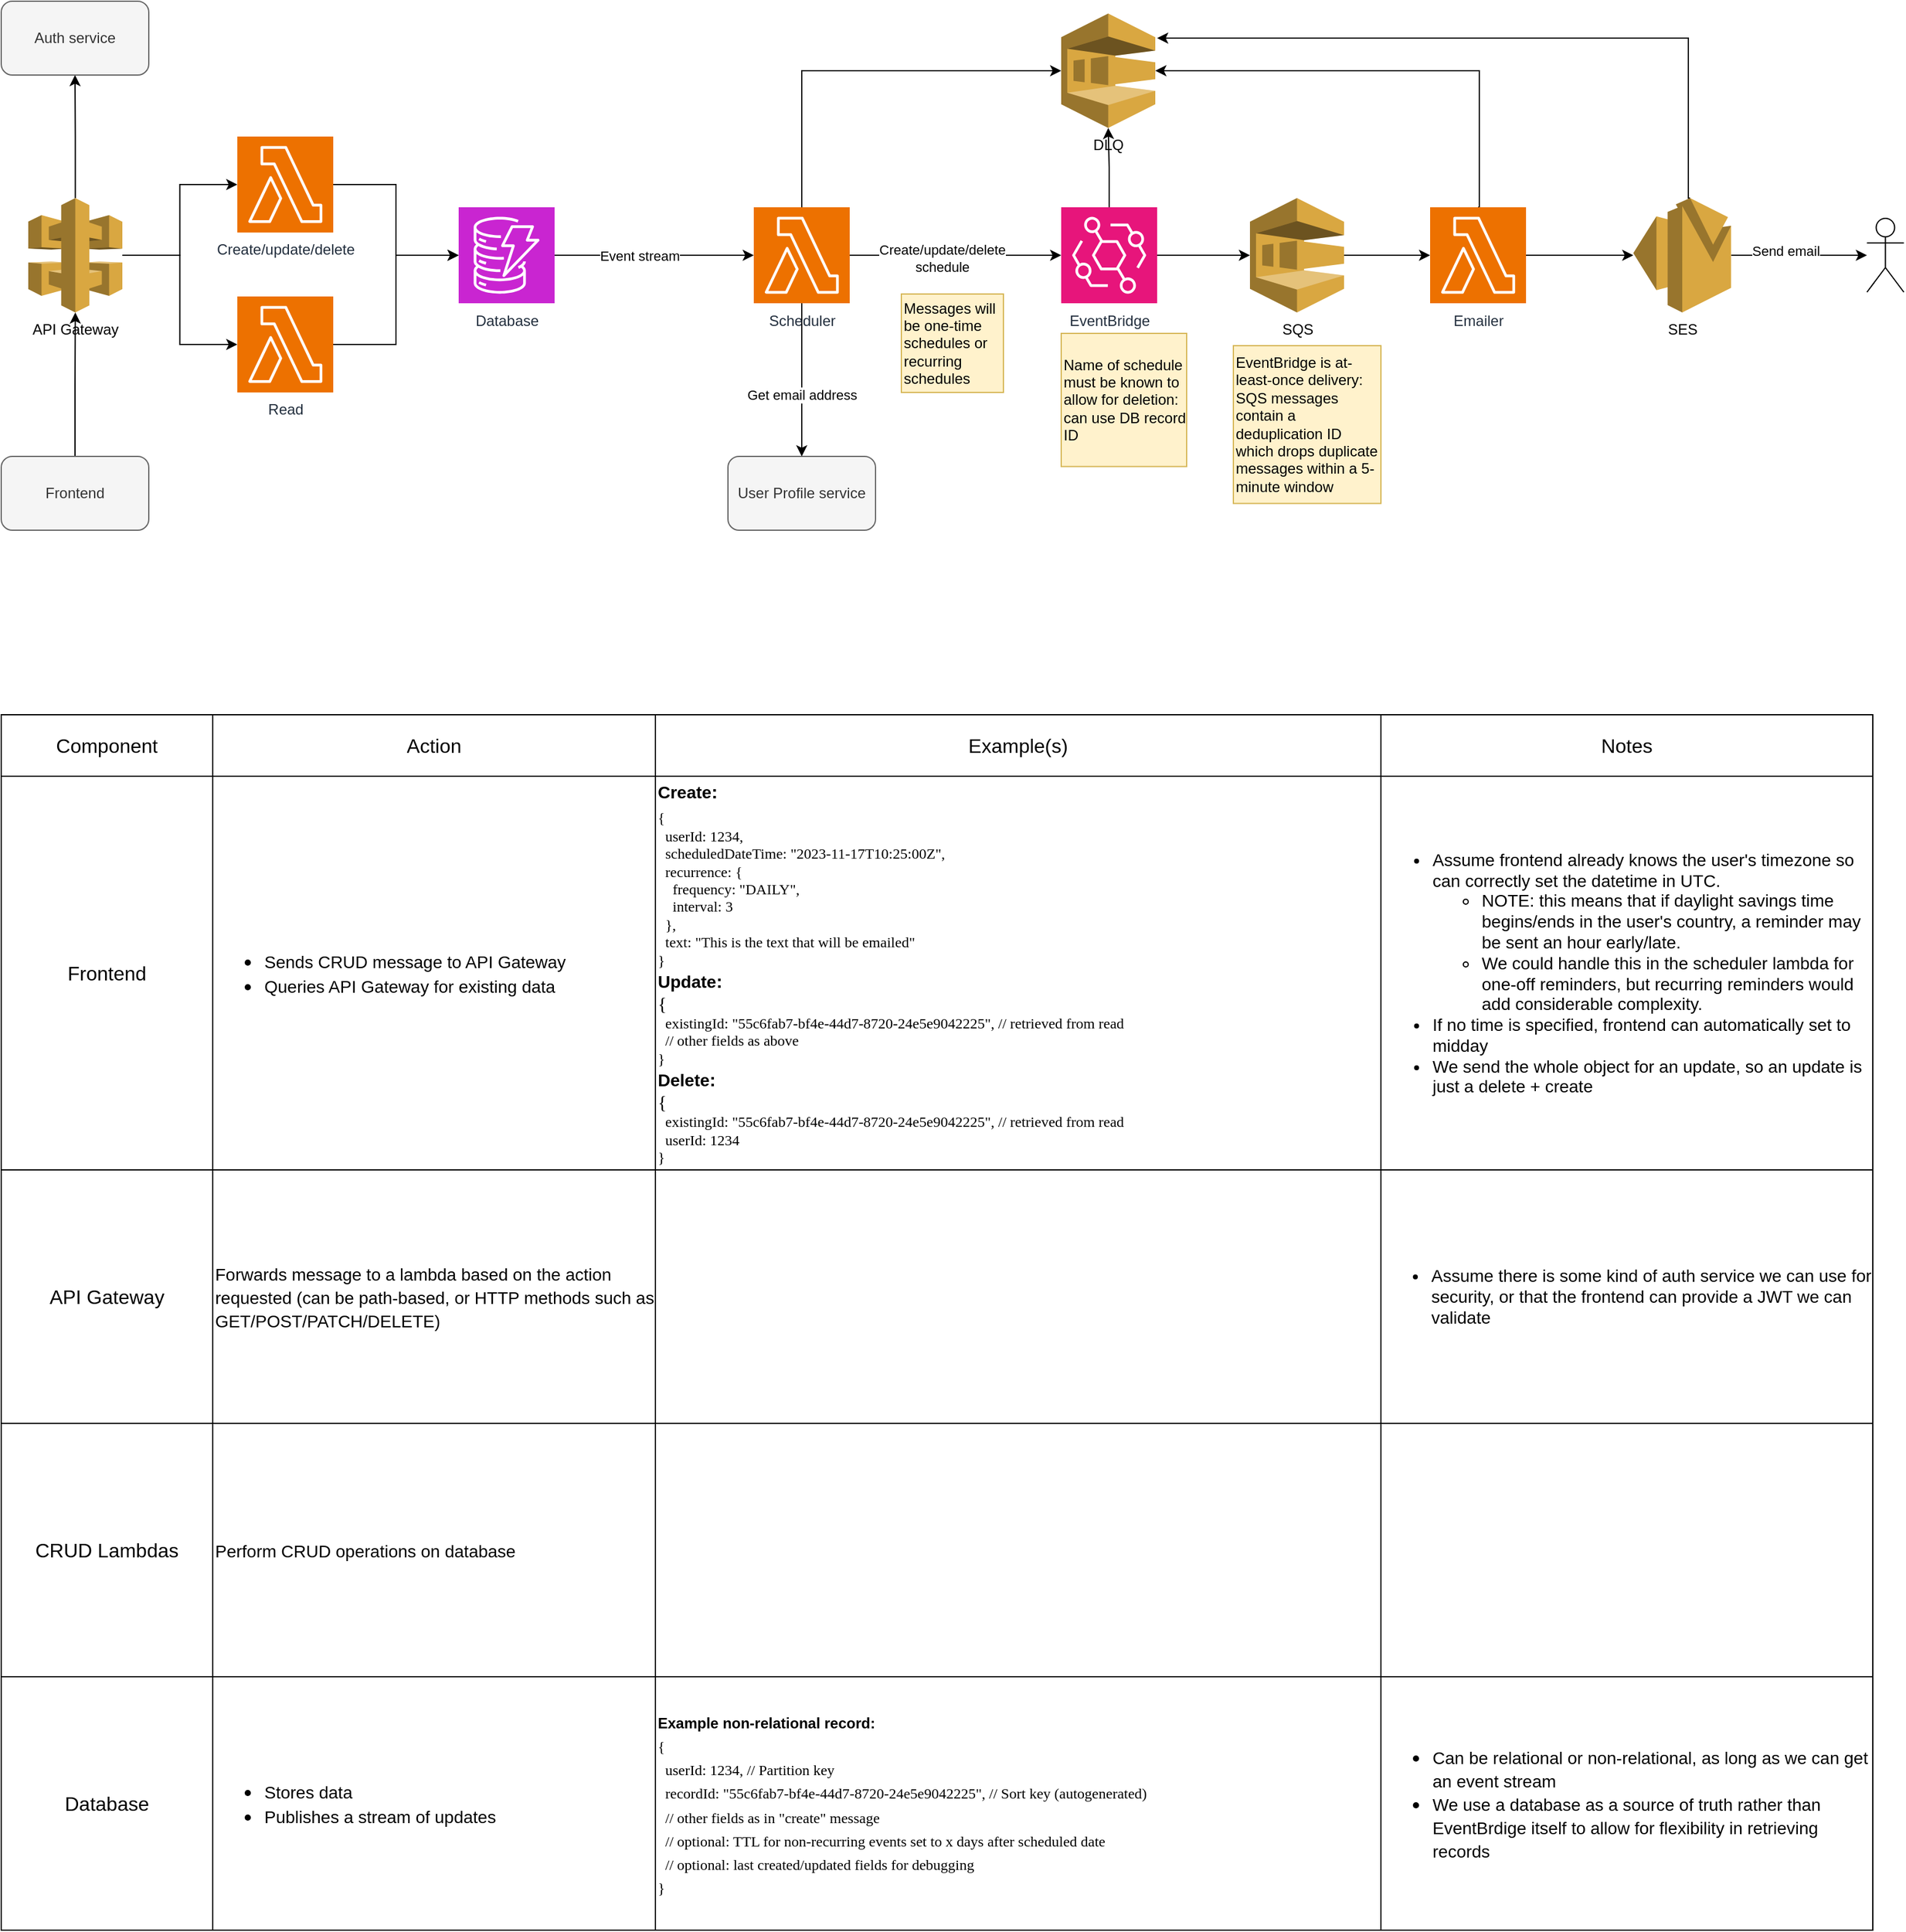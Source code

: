 <mxfile version="22.1.4" type="github">
  <diagram name="Page-1" id="npTTlI109EYBto2RsMeF">
    <mxGraphModel dx="1674" dy="782" grid="1" gridSize="10" guides="1" tooltips="1" connect="1" arrows="1" fold="1" page="1" pageScale="1" pageWidth="827" pageHeight="1169" math="0" shadow="0">
      <root>
        <mxCell id="0" />
        <mxCell id="1" parent="0" />
        <mxCell id="xY2N3QJZuRLYCau1LZMu-15" value="" style="edgeStyle=orthogonalEdgeStyle;rounded=0;orthogonalLoop=1;jettySize=auto;html=1;entryX=0;entryY=0.5;entryDx=0;entryDy=0;entryPerimeter=0;" parent="1" source="xY2N3QJZuRLYCau1LZMu-3" target="QvcKJb9GY22rcRLKjqOQ-1" edge="1">
          <mxGeometry relative="1" as="geometry">
            <mxPoint x="1080" y="356.5" as="targetPoint" />
          </mxGeometry>
        </mxCell>
        <mxCell id="xY2N3QJZuRLYCau1LZMu-29" value="" style="edgeStyle=orthogonalEdgeStyle;rounded=0;orthogonalLoop=1;jettySize=auto;html=1;" parent="1" source="xY2N3QJZuRLYCau1LZMu-3" target="xY2N3QJZuRLYCau1LZMu-27" edge="1">
          <mxGeometry relative="1" as="geometry" />
        </mxCell>
        <mxCell id="xY2N3QJZuRLYCau1LZMu-3" value="EventBridge" style="sketch=0;points=[[0,0,0],[0.25,0,0],[0.5,0,0],[0.75,0,0],[1,0,0],[0,1,0],[0.25,1,0],[0.5,1,0],[0.75,1,0],[1,1,0],[0,0.25,0],[0,0.5,0],[0,0.75,0],[1,0.25,0],[1,0.5,0],[1,0.75,0]];outlineConnect=0;fontColor=#232F3E;fillColor=#E7157B;strokeColor=#ffffff;dashed=0;verticalLabelPosition=bottom;verticalAlign=top;align=center;html=1;fontSize=12;fontStyle=0;aspect=fixed;shape=mxgraph.aws4.resourceIcon;resIcon=mxgraph.aws4.eventbridge;" parent="1" vertex="1">
          <mxGeometry x="890" y="317.5" width="78" height="78" as="geometry" />
        </mxCell>
        <mxCell id="xY2N3QJZuRLYCau1LZMu-5" value="User Profile service" style="rounded=1;whiteSpace=wrap;html=1;fillColor=#f5f5f5;fontColor=#333333;strokeColor=#666666;" parent="1" vertex="1">
          <mxGeometry x="619" y="520" width="120" height="60" as="geometry" />
        </mxCell>
        <mxCell id="xY2N3QJZuRLYCau1LZMu-11" value="" style="edgeStyle=orthogonalEdgeStyle;rounded=0;orthogonalLoop=1;jettySize=auto;html=1;" parent="1" source="xY2N3QJZuRLYCau1LZMu-7" target="xY2N3QJZuRLYCau1LZMu-10" edge="1">
          <mxGeometry relative="1" as="geometry" />
        </mxCell>
        <mxCell id="xY2N3QJZuRLYCau1LZMu-12" value="Event stream" style="edgeLabel;html=1;align=center;verticalAlign=middle;resizable=0;points=[];" parent="xY2N3QJZuRLYCau1LZMu-11" vertex="1" connectable="0">
          <mxGeometry x="-0.146" relative="1" as="geometry">
            <mxPoint as="offset" />
          </mxGeometry>
        </mxCell>
        <mxCell id="xY2N3QJZuRLYCau1LZMu-7" value="Database" style="sketch=0;points=[[0,0,0],[0.25,0,0],[0.5,0,0],[0.75,0,0],[1,0,0],[0,1,0],[0.25,1,0],[0.5,1,0],[0.75,1,0],[1,1,0],[0,0.25,0],[0,0.5,0],[0,0.75,0],[1,0.25,0],[1,0.5,0],[1,0.75,0]];outlineConnect=0;fontColor=#232F3E;fillColor=#C925D1;strokeColor=#ffffff;dashed=0;verticalLabelPosition=bottom;verticalAlign=top;align=center;html=1;fontSize=12;fontStyle=0;aspect=fixed;shape=mxgraph.aws4.resourceIcon;resIcon=mxgraph.aws4.dynamodb;" parent="1" vertex="1">
          <mxGeometry x="400" y="317.5" width="78" height="78" as="geometry" />
        </mxCell>
        <mxCell id="xY2N3QJZuRLYCau1LZMu-13" value="" style="edgeStyle=orthogonalEdgeStyle;rounded=0;orthogonalLoop=1;jettySize=auto;html=1;" parent="1" source="xY2N3QJZuRLYCau1LZMu-10" target="xY2N3QJZuRLYCau1LZMu-3" edge="1">
          <mxGeometry relative="1" as="geometry" />
        </mxCell>
        <mxCell id="xY2N3QJZuRLYCau1LZMu-14" value="Create/update/delete&lt;br&gt;schedule" style="edgeLabel;html=1;align=center;verticalAlign=middle;resizable=0;points=[];" parent="xY2N3QJZuRLYCau1LZMu-13" vertex="1" connectable="0">
          <mxGeometry x="-0.13" y="-2" relative="1" as="geometry">
            <mxPoint as="offset" />
          </mxGeometry>
        </mxCell>
        <mxCell id="xY2N3QJZuRLYCau1LZMu-39" value="" style="edgeStyle=orthogonalEdgeStyle;rounded=0;orthogonalLoop=1;jettySize=auto;html=1;entryX=0.5;entryY=0;entryDx=0;entryDy=0;" parent="1" source="xY2N3QJZuRLYCau1LZMu-10" target="xY2N3QJZuRLYCau1LZMu-5" edge="1">
          <mxGeometry relative="1" as="geometry" />
        </mxCell>
        <mxCell id="xY2N3QJZuRLYCau1LZMu-40" value="Get email address" style="edgeLabel;html=1;align=center;verticalAlign=middle;resizable=0;points=[];" parent="xY2N3QJZuRLYCau1LZMu-39" vertex="1" connectable="0">
          <mxGeometry x="0.181" relative="1" as="geometry">
            <mxPoint y="1" as="offset" />
          </mxGeometry>
        </mxCell>
        <mxCell id="xY2N3QJZuRLYCau1LZMu-10" value="Scheduler" style="sketch=0;points=[[0,0,0],[0.25,0,0],[0.5,0,0],[0.75,0,0],[1,0,0],[0,1,0],[0.25,1,0],[0.5,1,0],[0.75,1,0],[1,1,0],[0,0.25,0],[0,0.5,0],[0,0.75,0],[1,0.25,0],[1,0.5,0],[1,0.75,0]];outlineConnect=0;fontColor=#232F3E;fillColor=#ED7100;strokeColor=#ffffff;dashed=0;verticalLabelPosition=bottom;verticalAlign=top;align=center;html=1;fontSize=12;fontStyle=0;aspect=fixed;shape=mxgraph.aws4.resourceIcon;resIcon=mxgraph.aws4.lambda;" parent="1" vertex="1">
          <mxGeometry x="640" y="317.5" width="78" height="78" as="geometry" />
        </mxCell>
        <mxCell id="xY2N3QJZuRLYCau1LZMu-20" value="" style="edgeStyle=orthogonalEdgeStyle;rounded=0;orthogonalLoop=1;jettySize=auto;html=1;" parent="1" source="xY2N3QJZuRLYCau1LZMu-16" target="xY2N3QJZuRLYCau1LZMu-24" edge="1">
          <mxGeometry relative="1" as="geometry" />
        </mxCell>
        <mxCell id="xY2N3QJZuRLYCau1LZMu-79" value="" style="edgeStyle=orthogonalEdgeStyle;rounded=0;orthogonalLoop=1;jettySize=auto;html=1;" parent="1" source="xY2N3QJZuRLYCau1LZMu-16" target="xY2N3QJZuRLYCau1LZMu-78" edge="1">
          <mxGeometry relative="1" as="geometry" />
        </mxCell>
        <mxCell id="xY2N3QJZuRLYCau1LZMu-16" value="API Gateway" style="outlineConnect=0;dashed=0;verticalLabelPosition=bottom;verticalAlign=top;align=center;html=1;shape=mxgraph.aws3.api_gateway;fillColor=#D9A741;gradientColor=none;" parent="1" vertex="1">
          <mxGeometry x="50" y="310" width="76.5" height="93" as="geometry" />
        </mxCell>
        <mxCell id="xY2N3QJZuRLYCau1LZMu-23" value="" style="edgeStyle=orthogonalEdgeStyle;rounded=0;orthogonalLoop=1;jettySize=auto;html=1;" parent="1" source="xY2N3QJZuRLYCau1LZMu-18" target="xY2N3QJZuRLYCau1LZMu-7" edge="1">
          <mxGeometry relative="1" as="geometry" />
        </mxCell>
        <mxCell id="xY2N3QJZuRLYCau1LZMu-18" value="Create/update/delete" style="sketch=0;points=[[0,0,0],[0.25,0,0],[0.5,0,0],[0.75,0,0],[1,0,0],[0,1,0],[0.25,1,0],[0.5,1,0],[0.75,1,0],[1,1,0],[0,0.25,0],[0,0.5,0],[0,0.75,0],[1,0.25,0],[1,0.5,0],[1,0.75,0]];outlineConnect=0;fontColor=#232F3E;fillColor=#ED7100;strokeColor=#ffffff;dashed=0;verticalLabelPosition=bottom;verticalAlign=top;align=center;html=1;fontSize=12;fontStyle=0;aspect=fixed;shape=mxgraph.aws4.resourceIcon;resIcon=mxgraph.aws4.lambda;" parent="1" vertex="1">
          <mxGeometry x="220" y="260" width="78" height="78" as="geometry" />
        </mxCell>
        <mxCell id="xY2N3QJZuRLYCau1LZMu-22" value="" style="edgeStyle=orthogonalEdgeStyle;rounded=0;orthogonalLoop=1;jettySize=auto;html=1;" parent="1" source="xY2N3QJZuRLYCau1LZMu-21" target="xY2N3QJZuRLYCau1LZMu-16" edge="1">
          <mxGeometry relative="1" as="geometry" />
        </mxCell>
        <mxCell id="xY2N3QJZuRLYCau1LZMu-21" value="Frontend" style="rounded=1;whiteSpace=wrap;html=1;fillColor=#f5f5f5;fontColor=#333333;strokeColor=#666666;" parent="1" vertex="1">
          <mxGeometry x="28" y="520" width="120" height="60" as="geometry" />
        </mxCell>
        <mxCell id="xY2N3QJZuRLYCau1LZMu-26" style="edgeStyle=orthogonalEdgeStyle;rounded=0;orthogonalLoop=1;jettySize=auto;html=1;" parent="1" source="xY2N3QJZuRLYCau1LZMu-24" target="xY2N3QJZuRLYCau1LZMu-7" edge="1">
          <mxGeometry relative="1" as="geometry" />
        </mxCell>
        <mxCell id="xY2N3QJZuRLYCau1LZMu-24" value="Read" style="sketch=0;points=[[0,0,0],[0.25,0,0],[0.5,0,0],[0.75,0,0],[1,0,0],[0,1,0],[0.25,1,0],[0.5,1,0],[0.75,1,0],[1,1,0],[0,0.25,0],[0,0.5,0],[0,0.75,0],[1,0.25,0],[1,0.5,0],[1,0.75,0]];outlineConnect=0;fontColor=#232F3E;fillColor=#ED7100;strokeColor=#ffffff;dashed=0;verticalLabelPosition=bottom;verticalAlign=top;align=center;html=1;fontSize=12;fontStyle=0;aspect=fixed;shape=mxgraph.aws4.resourceIcon;resIcon=mxgraph.aws4.lambda;" parent="1" vertex="1">
          <mxGeometry x="220" y="390" width="78" height="78" as="geometry" />
        </mxCell>
        <mxCell id="xY2N3QJZuRLYCau1LZMu-25" style="edgeStyle=orthogonalEdgeStyle;rounded=0;orthogonalLoop=1;jettySize=auto;html=1;entryX=0;entryY=0.5;entryDx=0;entryDy=0;entryPerimeter=0;" parent="1" source="xY2N3QJZuRLYCau1LZMu-16" target="xY2N3QJZuRLYCau1LZMu-18" edge="1">
          <mxGeometry relative="1" as="geometry" />
        </mxCell>
        <mxCell id="xY2N3QJZuRLYCau1LZMu-27" value="DLQ" style="outlineConnect=0;dashed=0;verticalLabelPosition=bottom;verticalAlign=top;align=center;html=1;shape=mxgraph.aws3.sqs;fillColor=#D9A741;gradientColor=none;" parent="1" vertex="1">
          <mxGeometry x="890" y="160" width="76.5" height="93" as="geometry" />
        </mxCell>
        <mxCell id="xY2N3QJZuRLYCau1LZMu-28" style="edgeStyle=orthogonalEdgeStyle;rounded=0;orthogonalLoop=1;jettySize=auto;html=1;entryX=1;entryY=0.5;entryDx=0;entryDy=0;entryPerimeter=0;exitX=0.5;exitY=0;exitDx=0;exitDy=0;exitPerimeter=0;" parent="1" source="xY2N3QJZuRLYCau1LZMu-32" target="xY2N3QJZuRLYCau1LZMu-27" edge="1">
          <mxGeometry relative="1" as="geometry">
            <mxPoint x="1119.8" y="310" as="sourcePoint" />
            <Array as="points">
              <mxPoint x="1230" y="318" />
              <mxPoint x="1230" y="207" />
            </Array>
          </mxGeometry>
        </mxCell>
        <mxCell id="xY2N3QJZuRLYCau1LZMu-30" style="edgeStyle=orthogonalEdgeStyle;rounded=0;orthogonalLoop=1;jettySize=auto;html=1;entryX=0;entryY=0.5;entryDx=0;entryDy=0;entryPerimeter=0;" parent="1" source="xY2N3QJZuRLYCau1LZMu-10" target="xY2N3QJZuRLYCau1LZMu-27" edge="1">
          <mxGeometry relative="1" as="geometry">
            <Array as="points">
              <mxPoint x="679" y="207" />
            </Array>
          </mxGeometry>
        </mxCell>
        <mxCell id="xY2N3QJZuRLYCau1LZMu-31" value="Messages will be one-time schedules or recurring schedules" style="rounded=0;whiteSpace=wrap;html=1;fillColor=#fff2cc;strokeColor=#d6b656;align=left;" parent="1" vertex="1">
          <mxGeometry x="760" y="388" width="83" height="80" as="geometry" />
        </mxCell>
        <mxCell id="L6YhbnFNisVWJ-gl-ytB-9" value="" style="edgeStyle=orthogonalEdgeStyle;rounded=0;orthogonalLoop=1;jettySize=auto;html=1;" parent="1" source="xY2N3QJZuRLYCau1LZMu-32" target="L6YhbnFNisVWJ-gl-ytB-8" edge="1">
          <mxGeometry relative="1" as="geometry" />
        </mxCell>
        <mxCell id="xY2N3QJZuRLYCau1LZMu-32" value="Emailer" style="sketch=0;points=[[0,0,0],[0.25,0,0],[0.5,0,0],[0.75,0,0],[1,0,0],[0,1,0],[0.25,1,0],[0.5,1,0],[0.75,1,0],[1,1,0],[0,0.25,0],[0,0.5,0],[0,0.75,0],[1,0.25,0],[1,0.5,0],[1,0.75,0]];outlineConnect=0;fontColor=#232F3E;fillColor=#ED7100;strokeColor=#ffffff;dashed=0;verticalLabelPosition=bottom;verticalAlign=top;align=center;html=1;fontSize=12;fontStyle=0;aspect=fixed;shape=mxgraph.aws4.resourceIcon;resIcon=mxgraph.aws4.lambda;" parent="1" vertex="1">
          <mxGeometry x="1190" y="317.5" width="78" height="78" as="geometry" />
        </mxCell>
        <mxCell id="xY2N3QJZuRLYCau1LZMu-41" value="Name of schedule must be known to allow for deletion: can use DB record ID" style="rounded=0;whiteSpace=wrap;html=1;fillColor=#fff2cc;strokeColor=#d6b656;align=left;" parent="1" vertex="1">
          <mxGeometry x="890" y="420" width="102" height="108.25" as="geometry" />
        </mxCell>
        <mxCell id="xY2N3QJZuRLYCau1LZMu-47" value="" style="shape=table;startSize=0;container=1;collapsible=0;childLayout=tableLayout;fontSize=16;" parent="1" vertex="1">
          <mxGeometry x="28" y="730" width="1522" height="988" as="geometry" />
        </mxCell>
        <mxCell id="xY2N3QJZuRLYCau1LZMu-48" value="" style="shape=tableRow;horizontal=0;startSize=0;swimlaneHead=0;swimlaneBody=0;strokeColor=inherit;top=0;left=0;bottom=0;right=0;collapsible=0;dropTarget=0;fillColor=none;points=[[0,0.5],[1,0.5]];portConstraint=eastwest;fontSize=16;" parent="xY2N3QJZuRLYCau1LZMu-47" vertex="1">
          <mxGeometry width="1522" height="50" as="geometry" />
        </mxCell>
        <mxCell id="xY2N3QJZuRLYCau1LZMu-49" value="Component" style="shape=partialRectangle;html=1;whiteSpace=wrap;connectable=0;strokeColor=inherit;overflow=hidden;fillColor=none;top=0;left=0;bottom=0;right=0;pointerEvents=1;fontSize=16;" parent="xY2N3QJZuRLYCau1LZMu-48" vertex="1">
          <mxGeometry width="172" height="50" as="geometry">
            <mxRectangle width="172" height="50" as="alternateBounds" />
          </mxGeometry>
        </mxCell>
        <mxCell id="xY2N3QJZuRLYCau1LZMu-50" value="Action" style="shape=partialRectangle;html=1;whiteSpace=wrap;connectable=0;strokeColor=inherit;overflow=hidden;fillColor=none;top=0;left=0;bottom=0;right=0;pointerEvents=1;fontSize=16;" parent="xY2N3QJZuRLYCau1LZMu-48" vertex="1">
          <mxGeometry x="172" width="360" height="50" as="geometry">
            <mxRectangle width="360" height="50" as="alternateBounds" />
          </mxGeometry>
        </mxCell>
        <mxCell id="xY2N3QJZuRLYCau1LZMu-51" value="Example(s)" style="shape=partialRectangle;html=1;whiteSpace=wrap;connectable=0;strokeColor=inherit;overflow=hidden;fillColor=none;top=0;left=0;bottom=0;right=0;pointerEvents=1;fontSize=16;" parent="xY2N3QJZuRLYCau1LZMu-48" vertex="1">
          <mxGeometry x="532" width="590" height="50" as="geometry">
            <mxRectangle width="590" height="50" as="alternateBounds" />
          </mxGeometry>
        </mxCell>
        <mxCell id="xY2N3QJZuRLYCau1LZMu-64" value="Notes" style="shape=partialRectangle;html=1;whiteSpace=wrap;connectable=0;strokeColor=inherit;overflow=hidden;fillColor=none;top=0;left=0;bottom=0;right=0;pointerEvents=1;fontSize=16;" parent="xY2N3QJZuRLYCau1LZMu-48" vertex="1">
          <mxGeometry x="1122" width="400" height="50" as="geometry">
            <mxRectangle width="400" height="50" as="alternateBounds" />
          </mxGeometry>
        </mxCell>
        <mxCell id="xY2N3QJZuRLYCau1LZMu-52" value="" style="shape=tableRow;horizontal=0;startSize=0;swimlaneHead=0;swimlaneBody=0;strokeColor=inherit;top=0;left=0;bottom=0;right=0;collapsible=0;dropTarget=0;fillColor=none;points=[[0,0.5],[1,0.5]];portConstraint=eastwest;fontSize=16;" parent="xY2N3QJZuRLYCau1LZMu-47" vertex="1">
          <mxGeometry y="50" width="1522" height="320" as="geometry" />
        </mxCell>
        <mxCell id="xY2N3QJZuRLYCau1LZMu-53" value="Frontend" style="shape=partialRectangle;html=1;whiteSpace=wrap;connectable=0;strokeColor=inherit;overflow=hidden;fillColor=none;top=0;left=0;bottom=0;right=0;pointerEvents=1;fontSize=16;" parent="xY2N3QJZuRLYCau1LZMu-52" vertex="1">
          <mxGeometry width="172" height="320" as="geometry">
            <mxRectangle width="172" height="320" as="alternateBounds" />
          </mxGeometry>
        </mxCell>
        <mxCell id="xY2N3QJZuRLYCau1LZMu-54" value="&lt;ul&gt;&lt;li&gt;&lt;font style=&quot;font-size: 14px;&quot;&gt;Sends CRUD message to API Gateway&lt;/font&gt;&lt;/li&gt;&lt;li&gt;&lt;font style=&quot;font-size: 14px;&quot;&gt;Queries API Gateway for existing data&lt;/font&gt;&lt;/li&gt;&lt;/ul&gt;" style="shape=partialRectangle;html=1;whiteSpace=wrap;connectable=0;strokeColor=inherit;overflow=hidden;fillColor=none;top=0;left=0;bottom=0;right=0;pointerEvents=1;fontSize=16;align=left;" parent="xY2N3QJZuRLYCau1LZMu-52" vertex="1">
          <mxGeometry x="172" width="360" height="320" as="geometry">
            <mxRectangle width="360" height="320" as="alternateBounds" />
          </mxGeometry>
        </mxCell>
        <mxCell id="xY2N3QJZuRLYCau1LZMu-55" value="&lt;div style=&quot;border-color: var(--border-color);&quot;&gt;&lt;b style=&quot;&quot;&gt;&lt;font style=&quot;font-size: 14px;&quot;&gt;Create&lt;/font&gt;&lt;span style=&quot;font-size: 15px;&quot;&gt;:&lt;/span&gt;&lt;/b&gt;&lt;/div&gt;&lt;div style=&quot;border-color: var(--border-color);&quot;&gt;&lt;font style=&quot;font-size: 12px;&quot; face=&quot;Lucida Console&quot;&gt;{&lt;/font&gt;&lt;/div&gt;&lt;div style=&quot;border-color: var(--border-color); font-family: &amp;quot;Lucida Console&amp;quot;; font-size: 12px;&quot;&gt;&amp;nbsp; userId: 1234,&lt;/div&gt;&lt;div style=&quot;border-color: var(--border-color); font-family: &amp;quot;Lucida Console&amp;quot;; font-size: 12px;&quot;&gt;&amp;nbsp; scheduledDateTime: &quot;2023-11-17T10:25:00Z&quot;,&lt;/div&gt;&lt;div style=&quot;border-color: var(--border-color); font-family: &amp;quot;Lucida Console&amp;quot;; font-size: 12px;&quot;&gt;&amp;nbsp; recurrence: {&lt;/div&gt;&lt;div style=&quot;border-color: var(--border-color); font-family: &amp;quot;Lucida Console&amp;quot;; font-size: 12px;&quot;&gt;&amp;nbsp; &amp;nbsp; frequency: &quot;DAILY&quot;,&lt;/div&gt;&lt;div style=&quot;border-color: var(--border-color); font-family: &amp;quot;Lucida Console&amp;quot;; font-size: 12px;&quot;&gt;&amp;nbsp; &amp;nbsp; interval: 3&lt;/div&gt;&lt;div style=&quot;border-color: var(--border-color); font-family: &amp;quot;Lucida Console&amp;quot;; font-size: 12px;&quot;&gt;&amp;nbsp; },&lt;/div&gt;&lt;div style=&quot;border-color: var(--border-color); font-family: &amp;quot;Lucida Console&amp;quot;; font-size: 12px;&quot;&gt;&amp;nbsp; text: &quot;This is the text that will be emailed&quot;&lt;/div&gt;&lt;div style=&quot;border-color: var(--border-color); font-family: &amp;quot;Lucida Console&amp;quot;; font-size: 12px;&quot;&gt;}&lt;/div&gt;&lt;div style=&quot;border-color: var(--border-color);&quot;&gt;&lt;font style=&quot;&quot;&gt;&lt;b style=&quot;&quot;&gt;&lt;font style=&quot;font-size: 14px;&quot;&gt;Update&lt;/font&gt;&lt;span style=&quot;font-size: 15px;&quot;&gt;:&lt;/span&gt;&lt;/b&gt;&lt;/font&gt;&lt;/div&gt;&lt;div style=&quot;border-color: var(--border-color); font-family: &amp;quot;Lucida Console&amp;quot;; font-size: 15px;&quot;&gt;{&lt;/div&gt;&lt;div style=&quot;border-color: var(--border-color); font-family: &amp;quot;Lucida Console&amp;quot;; font-size: 12px;&quot;&gt;&amp;nbsp; existingId: &quot;55c6fab7-bf4e-44d7-8720-24e5e9042225&quot;,&amp;nbsp;&lt;span style=&quot;background-color: initial;&quot;&gt;// retrieved from read&lt;/span&gt;&lt;br&gt;&lt;/div&gt;&lt;div style=&quot;border-color: var(--border-color); font-family: &amp;quot;Lucida Console&amp;quot;; font-size: 12px;&quot;&gt;&amp;nbsp; // other fields as above&lt;/div&gt;&lt;div style=&quot;border-color: var(--border-color); font-family: &amp;quot;Lucida Console&amp;quot;; font-size: 12px;&quot;&gt;}&lt;/div&gt;&lt;div style=&quot;border-color: var(--border-color); font-family: &amp;quot;Lucida Console&amp;quot;;&quot;&gt;&lt;div style=&quot;border-color: var(--border-color); font-family: Helvetica;&quot;&gt;&lt;font style=&quot;border-color: var(--border-color);&quot;&gt;&lt;b style=&quot;border-color: var(--border-color);&quot;&gt;&lt;font style=&quot;font-size: 14px;&quot;&gt;Delete&lt;/font&gt;&lt;span style=&quot;font-size: 15px;&quot;&gt;:&lt;/span&gt;&lt;/b&gt;&lt;/font&gt;&lt;/div&gt;&lt;div style=&quot;font-size: 15px; border-color: var(--border-color);&quot;&gt;{&lt;/div&gt;&lt;div style=&quot;font-size: 12px; border-color: var(--border-color);&quot;&gt;&amp;nbsp; existingId: &quot;55c6fab7-bf4e-44d7-8720-24e5e9042225&quot;, // retrieved from read&lt;br style=&quot;border-color: var(--border-color);&quot;&gt;&lt;/div&gt;&lt;div style=&quot;font-size: 12px; border-color: var(--border-color);&quot;&gt;&amp;nbsp; userId: 1234&lt;/div&gt;&lt;div style=&quot;font-size: 12px; border-color: var(--border-color);&quot;&gt;&lt;span style=&quot;background-color: initial;&quot;&gt;}&lt;/span&gt;&lt;br&gt;&lt;/div&gt;&lt;/div&gt;" style="shape=partialRectangle;html=1;whiteSpace=wrap;connectable=0;strokeColor=inherit;overflow=hidden;fillColor=none;top=0;left=0;bottom=0;right=0;pointerEvents=1;fontSize=16;align=left;" parent="xY2N3QJZuRLYCau1LZMu-52" vertex="1">
          <mxGeometry x="532" width="590" height="320" as="geometry">
            <mxRectangle width="590" height="320" as="alternateBounds" />
          </mxGeometry>
        </mxCell>
        <mxCell id="xY2N3QJZuRLYCau1LZMu-65" value="&lt;div style=&quot;font-size: 14px;&quot;&gt;&lt;ul&gt;&lt;li&gt;Assume frontend already knows the user&#39;s timezone so can correctly set the datetime in UTC.&lt;/li&gt;&lt;ul&gt;&lt;li&gt;NOTE: this means that if daylight savings time begins/ends in the user&#39;s country, a reminder may be sent an hour early/late.&lt;/li&gt;&lt;li&gt;We could handle this in the scheduler lambda for one-off reminders, but recurring reminders would add considerable complexity.&lt;/li&gt;&lt;/ul&gt;&lt;li&gt;If no time is specified, frontend can automatically set to midday&lt;/li&gt;&lt;li&gt;We send the whole object for an update, so an update is just a delete + create&lt;/li&gt;&lt;/ul&gt;&lt;/div&gt;" style="shape=partialRectangle;html=1;whiteSpace=wrap;connectable=0;strokeColor=inherit;overflow=hidden;fillColor=none;top=0;left=0;bottom=0;right=0;pointerEvents=1;fontSize=16;align=left;" parent="xY2N3QJZuRLYCau1LZMu-52" vertex="1">
          <mxGeometry x="1122" width="400" height="320" as="geometry">
            <mxRectangle width="400" height="320" as="alternateBounds" />
          </mxGeometry>
        </mxCell>
        <mxCell id="xY2N3QJZuRLYCau1LZMu-56" value="" style="shape=tableRow;horizontal=0;startSize=0;swimlaneHead=0;swimlaneBody=0;strokeColor=inherit;top=0;left=0;bottom=0;right=0;collapsible=0;dropTarget=0;fillColor=none;points=[[0,0.5],[1,0.5]];portConstraint=eastwest;fontSize=16;" parent="xY2N3QJZuRLYCau1LZMu-47" vertex="1">
          <mxGeometry y="370" width="1522" height="206" as="geometry" />
        </mxCell>
        <mxCell id="xY2N3QJZuRLYCau1LZMu-57" value="API Gateway" style="shape=partialRectangle;html=1;whiteSpace=wrap;connectable=0;strokeColor=inherit;overflow=hidden;fillColor=none;top=0;left=0;bottom=0;right=0;pointerEvents=1;fontSize=16;" parent="xY2N3QJZuRLYCau1LZMu-56" vertex="1">
          <mxGeometry width="172" height="206" as="geometry">
            <mxRectangle width="172" height="206" as="alternateBounds" />
          </mxGeometry>
        </mxCell>
        <mxCell id="xY2N3QJZuRLYCau1LZMu-58" value="&lt;font style=&quot;font-size: 14px;&quot;&gt;Forwards message to a lambda based on the action requested (can be path-based, or HTTP methods such as GET/POST/PATCH/DELETE)&lt;/font&gt;" style="shape=partialRectangle;html=1;whiteSpace=wrap;connectable=0;strokeColor=inherit;overflow=hidden;fillColor=none;top=0;left=0;bottom=0;right=0;pointerEvents=1;fontSize=16;align=left;" parent="xY2N3QJZuRLYCau1LZMu-56" vertex="1">
          <mxGeometry x="172" width="360" height="206" as="geometry">
            <mxRectangle width="360" height="206" as="alternateBounds" />
          </mxGeometry>
        </mxCell>
        <mxCell id="xY2N3QJZuRLYCau1LZMu-59" value="" style="shape=partialRectangle;html=1;whiteSpace=wrap;connectable=0;strokeColor=inherit;overflow=hidden;fillColor=none;top=0;left=0;bottom=0;right=0;pointerEvents=1;fontSize=16;" parent="xY2N3QJZuRLYCau1LZMu-56" vertex="1">
          <mxGeometry x="532" width="590" height="206" as="geometry">
            <mxRectangle width="590" height="206" as="alternateBounds" />
          </mxGeometry>
        </mxCell>
        <mxCell id="xY2N3QJZuRLYCau1LZMu-66" value="&lt;ul style=&quot;border-color: var(--border-color); font-size: 14px; text-align: left;&quot;&gt;&lt;li style=&quot;border-color: var(--border-color);&quot;&gt;Assume there is some kind of auth service we can use for security, or that the frontend can provide a JWT we can validate&lt;/li&gt;&lt;/ul&gt;" style="shape=partialRectangle;html=1;whiteSpace=wrap;connectable=0;strokeColor=inherit;overflow=hidden;fillColor=none;top=0;left=0;bottom=0;right=0;pointerEvents=1;fontSize=16;" parent="xY2N3QJZuRLYCau1LZMu-56" vertex="1">
          <mxGeometry x="1122" width="400" height="206" as="geometry">
            <mxRectangle width="400" height="206" as="alternateBounds" />
          </mxGeometry>
        </mxCell>
        <mxCell id="xY2N3QJZuRLYCau1LZMu-73" style="shape=tableRow;horizontal=0;startSize=0;swimlaneHead=0;swimlaneBody=0;strokeColor=inherit;top=0;left=0;bottom=0;right=0;collapsible=0;dropTarget=0;fillColor=none;points=[[0,0.5],[1,0.5]];portConstraint=eastwest;fontSize=16;" parent="xY2N3QJZuRLYCau1LZMu-47" vertex="1">
          <mxGeometry y="576" width="1522" height="206" as="geometry" />
        </mxCell>
        <mxCell id="xY2N3QJZuRLYCau1LZMu-74" value="CRUD Lambdas" style="shape=partialRectangle;html=1;whiteSpace=wrap;connectable=0;strokeColor=inherit;overflow=hidden;fillColor=none;top=0;left=0;bottom=0;right=0;pointerEvents=1;fontSize=16;" parent="xY2N3QJZuRLYCau1LZMu-73" vertex="1">
          <mxGeometry width="172" height="206" as="geometry">
            <mxRectangle width="172" height="206" as="alternateBounds" />
          </mxGeometry>
        </mxCell>
        <mxCell id="xY2N3QJZuRLYCau1LZMu-75" value="&lt;font style=&quot;font-size: 14px;&quot;&gt;Perform CRUD operations on database&lt;/font&gt;" style="shape=partialRectangle;html=1;whiteSpace=wrap;connectable=0;strokeColor=inherit;overflow=hidden;fillColor=none;top=0;left=0;bottom=0;right=0;pointerEvents=1;fontSize=16;align=left;" parent="xY2N3QJZuRLYCau1LZMu-73" vertex="1">
          <mxGeometry x="172" width="360" height="206" as="geometry">
            <mxRectangle width="360" height="206" as="alternateBounds" />
          </mxGeometry>
        </mxCell>
        <mxCell id="xY2N3QJZuRLYCau1LZMu-76" style="shape=partialRectangle;html=1;whiteSpace=wrap;connectable=0;strokeColor=inherit;overflow=hidden;fillColor=none;top=0;left=0;bottom=0;right=0;pointerEvents=1;fontSize=16;" parent="xY2N3QJZuRLYCau1LZMu-73" vertex="1">
          <mxGeometry x="532" width="590" height="206" as="geometry">
            <mxRectangle width="590" height="206" as="alternateBounds" />
          </mxGeometry>
        </mxCell>
        <mxCell id="xY2N3QJZuRLYCau1LZMu-77" style="shape=partialRectangle;html=1;whiteSpace=wrap;connectable=0;strokeColor=inherit;overflow=hidden;fillColor=none;top=0;left=0;bottom=0;right=0;pointerEvents=1;fontSize=16;" parent="xY2N3QJZuRLYCau1LZMu-73" vertex="1">
          <mxGeometry x="1122" width="400" height="206" as="geometry">
            <mxRectangle width="400" height="206" as="alternateBounds" />
          </mxGeometry>
        </mxCell>
        <mxCell id="xY2N3QJZuRLYCau1LZMu-68" style="shape=tableRow;horizontal=0;startSize=0;swimlaneHead=0;swimlaneBody=0;strokeColor=inherit;top=0;left=0;bottom=0;right=0;collapsible=0;dropTarget=0;fillColor=none;points=[[0,0.5],[1,0.5]];portConstraint=eastwest;fontSize=16;" parent="xY2N3QJZuRLYCau1LZMu-47" vertex="1">
          <mxGeometry y="782" width="1522" height="206" as="geometry" />
        </mxCell>
        <mxCell id="xY2N3QJZuRLYCau1LZMu-69" value="Database" style="shape=partialRectangle;html=1;whiteSpace=wrap;connectable=0;strokeColor=inherit;overflow=hidden;fillColor=none;top=0;left=0;bottom=0;right=0;pointerEvents=1;fontSize=16;" parent="xY2N3QJZuRLYCau1LZMu-68" vertex="1">
          <mxGeometry width="172" height="206" as="geometry">
            <mxRectangle width="172" height="206" as="alternateBounds" />
          </mxGeometry>
        </mxCell>
        <mxCell id="xY2N3QJZuRLYCau1LZMu-70" value="&lt;ul&gt;&lt;li&gt;&lt;font style=&quot;font-size: 14px;&quot;&gt;Stores data&lt;/font&gt;&lt;/li&gt;&lt;li&gt;&lt;font style=&quot;font-size: 14px;&quot;&gt;Publishes a stream of updates&lt;/font&gt;&lt;/li&gt;&lt;/ul&gt;" style="shape=partialRectangle;html=1;whiteSpace=wrap;connectable=0;strokeColor=inherit;overflow=hidden;fillColor=none;top=0;left=0;bottom=0;right=0;pointerEvents=1;fontSize=16;align=left;" parent="xY2N3QJZuRLYCau1LZMu-68" vertex="1">
          <mxGeometry x="172" width="360" height="206" as="geometry">
            <mxRectangle width="360" height="206" as="alternateBounds" />
          </mxGeometry>
        </mxCell>
        <mxCell id="xY2N3QJZuRLYCau1LZMu-71" value="&lt;font style=&quot;font-size: 12px;&quot;&gt;&lt;b style=&quot;font-size: 12px;&quot;&gt;Example non-relational record:&lt;br&gt;&lt;/b&gt;&lt;font style=&quot;&quot; face=&quot;Lucida Console&quot;&gt;&lt;font style=&quot;font-size: 12px;&quot;&gt;{&lt;/font&gt;&lt;br&gt;&amp;nbsp; userId: 1234, // Partition key&lt;br&gt;&lt;span style=&quot;font-size: 12px;&quot;&gt;&amp;nbsp; recordId: &quot;55c6fab7-bf4e-44d7-8720-24e5e9042225&quot;,&amp;nbsp;&lt;/span&gt;&lt;span style=&quot;font-size: 12px;&quot;&gt;// Sort key (autogenerated)&lt;/span&gt;&lt;br&gt;&lt;span style=&quot;font-size: 12px;&quot;&gt;&amp;nbsp; // other fields as in &quot;create&quot; message&lt;/span&gt;&lt;br&gt;&lt;span style=&quot;font-size: 12px;&quot;&gt;&amp;nbsp; // optional: TTL for non-recurring events set to x days after scheduled date&lt;/span&gt;&lt;br&gt;&lt;span style=&quot;font-size: 12px;&quot;&gt;&amp;nbsp; // optional: last created/updated fields for debugging&lt;/span&gt;&lt;br&gt;&lt;span style=&quot;font-size: 12px;&quot;&gt;}&lt;/span&gt;&lt;/font&gt;&lt;/font&gt;" style="shape=partialRectangle;html=1;whiteSpace=wrap;connectable=0;strokeColor=inherit;overflow=hidden;fillColor=none;top=0;left=0;bottom=0;right=0;pointerEvents=1;fontSize=16;align=left;" parent="xY2N3QJZuRLYCau1LZMu-68" vertex="1">
          <mxGeometry x="532" width="590" height="206" as="geometry">
            <mxRectangle width="590" height="206" as="alternateBounds" />
          </mxGeometry>
        </mxCell>
        <mxCell id="xY2N3QJZuRLYCau1LZMu-72" value="&lt;ul&gt;&lt;li&gt;&lt;font style=&quot;font-size: 14px;&quot;&gt;Can be relational or non-relational, as long as we can get an event stream&lt;/font&gt;&lt;/li&gt;&lt;li&gt;&lt;font style=&quot;font-size: 14px;&quot;&gt;We use a database as a source of truth rather than EventBrdige itself to allow for flexibility in retrieving records&lt;/font&gt;&lt;/li&gt;&lt;/ul&gt;" style="shape=partialRectangle;html=1;whiteSpace=wrap;connectable=0;strokeColor=inherit;overflow=hidden;fillColor=none;top=0;left=0;bottom=0;right=0;pointerEvents=1;fontSize=16;align=left;" parent="xY2N3QJZuRLYCau1LZMu-68" vertex="1">
          <mxGeometry x="1122" width="400" height="206" as="geometry">
            <mxRectangle width="400" height="206" as="alternateBounds" />
          </mxGeometry>
        </mxCell>
        <mxCell id="xY2N3QJZuRLYCau1LZMu-78" value="Auth service" style="rounded=1;whiteSpace=wrap;html=1;fillColor=#f5f5f5;fontColor=#333333;strokeColor=#666666;" parent="1" vertex="1">
          <mxGeometry x="28" y="150" width="120" height="60" as="geometry" />
        </mxCell>
        <mxCell id="L6YhbnFNisVWJ-gl-ytB-3" value="EventBridge is at-least-once delivery: SQS messages contain a deduplication ID which drops duplicate messages within a 5-minute window" style="rounded=0;whiteSpace=wrap;html=1;fillColor=#fff2cc;strokeColor=#d6b656;align=left;" parent="1" vertex="1">
          <mxGeometry x="1030" y="430" width="120" height="128.25" as="geometry" />
        </mxCell>
        <mxCell id="L6YhbnFNisVWJ-gl-ytB-11" value="" style="edgeStyle=orthogonalEdgeStyle;rounded=0;orthogonalLoop=1;jettySize=auto;html=1;" parent="1" source="L6YhbnFNisVWJ-gl-ytB-8" target="L6YhbnFNisVWJ-gl-ytB-10" edge="1">
          <mxGeometry relative="1" as="geometry" />
        </mxCell>
        <mxCell id="L6YhbnFNisVWJ-gl-ytB-12" value="Send email" style="edgeLabel;html=1;align=center;verticalAlign=middle;resizable=0;points=[];" parent="L6YhbnFNisVWJ-gl-ytB-11" vertex="1" connectable="0">
          <mxGeometry x="-0.225" y="4" relative="1" as="geometry">
            <mxPoint x="1" as="offset" />
          </mxGeometry>
        </mxCell>
        <mxCell id="MkLt-OEL39xJ8D05fHpL-2" style="edgeStyle=orthogonalEdgeStyle;rounded=0;orthogonalLoop=1;jettySize=auto;html=1;entryX=1;entryY=0.5;entryDx=0;entryDy=0;entryPerimeter=0;exitX=0.58;exitY=0;exitDx=0;exitDy=0;exitPerimeter=0;" parent="1" source="L6YhbnFNisVWJ-gl-ytB-8" edge="1">
          <mxGeometry relative="1" as="geometry">
            <mxPoint x="968" y="180" as="targetPoint" />
            <mxPoint x="1321.3" y="283.5" as="sourcePoint" />
            <Array as="points">
              <mxPoint x="1400" y="310" />
              <mxPoint x="1400" y="180" />
            </Array>
          </mxGeometry>
        </mxCell>
        <mxCell id="L6YhbnFNisVWJ-gl-ytB-8" value="SES" style="outlineConnect=0;dashed=0;verticalLabelPosition=bottom;verticalAlign=top;align=center;html=1;shape=mxgraph.aws3.ses;fillColor=#D9A741;gradientColor=none;" parent="1" vertex="1">
          <mxGeometry x="1355.25" y="310" width="79.5" height="93" as="geometry" />
        </mxCell>
        <mxCell id="L6YhbnFNisVWJ-gl-ytB-10" value="" style="shape=umlActor;verticalLabelPosition=bottom;verticalAlign=top;html=1;outlineConnect=0;" parent="1" vertex="1">
          <mxGeometry x="1545.25" y="326.5" width="30" height="60" as="geometry" />
        </mxCell>
        <mxCell id="QvcKJb9GY22rcRLKjqOQ-2" value="" style="edgeStyle=orthogonalEdgeStyle;rounded=0;orthogonalLoop=1;jettySize=auto;html=1;" edge="1" parent="1" source="QvcKJb9GY22rcRLKjqOQ-1" target="xY2N3QJZuRLYCau1LZMu-32">
          <mxGeometry relative="1" as="geometry" />
        </mxCell>
        <mxCell id="QvcKJb9GY22rcRLKjqOQ-1" value="SQS" style="outlineConnect=0;dashed=0;verticalLabelPosition=bottom;verticalAlign=top;align=center;html=1;shape=mxgraph.aws3.sqs;fillColor=#D9A741;gradientColor=none;" vertex="1" parent="1">
          <mxGeometry x="1043.5" y="310" width="76.5" height="93" as="geometry" />
        </mxCell>
      </root>
    </mxGraphModel>
  </diagram>
</mxfile>
